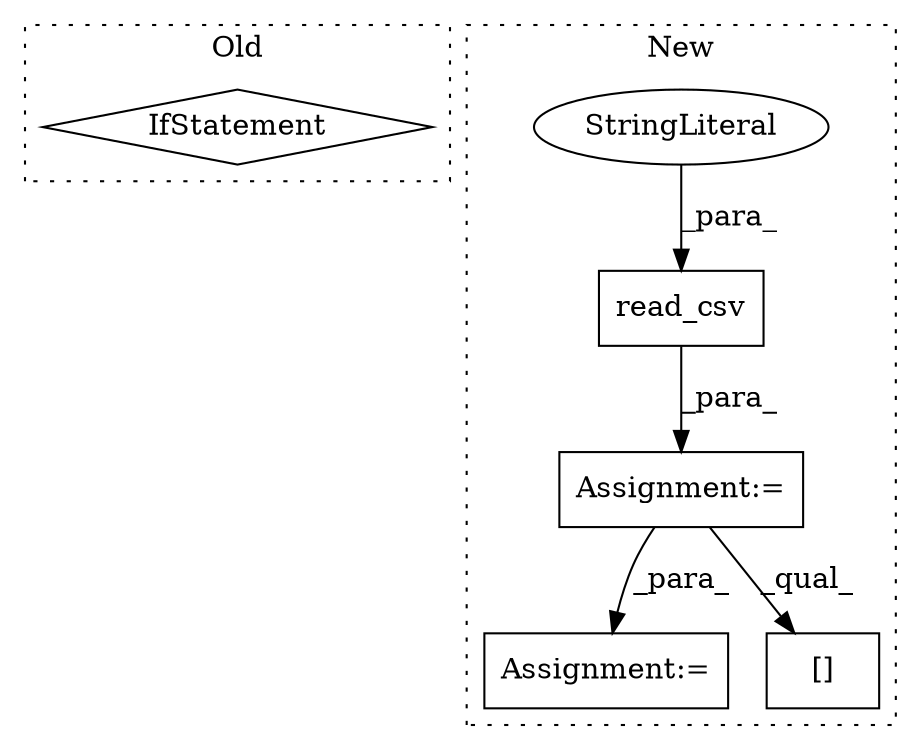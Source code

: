 digraph G {
subgraph cluster0 {
1 [label="IfStatement" a="25" s="2219,2233" l="4,2" shape="diamond"];
label = "Old";
style="dotted";
}
subgraph cluster1 {
2 [label="read_csv" a="32" s="1570,1673" l="9,1" shape="box"];
3 [label="Assignment:=" a="7" s="1562" l="1" shape="box"];
4 [label="Assignment:=" a="7" s="1771" l="1" shape="box"];
5 [label="StringLiteral" a="45" s="1588" l="6" shape="ellipse"];
6 [label="[]" a="2" s="1712,1724" l="5,1" shape="box"];
label = "New";
style="dotted";
}
2 -> 3 [label="_para_"];
3 -> 4 [label="_para_"];
3 -> 6 [label="_qual_"];
5 -> 2 [label="_para_"];
}